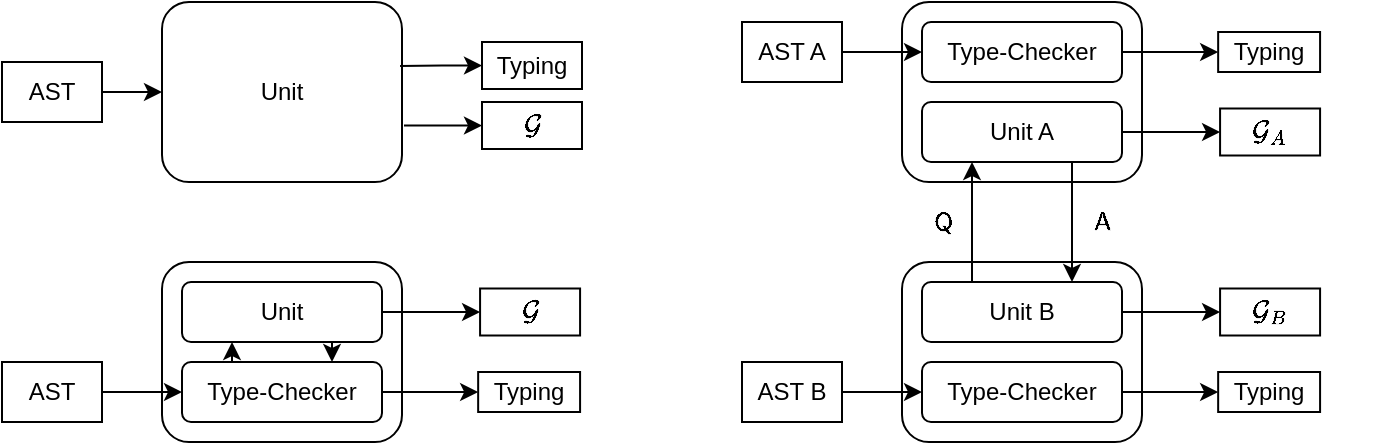 <mxfile version="14.7.7" type="github" pages="2">
  <diagram id="EY51eIQfH2LJ7qfu2MOL" name="Compilation Unit - single">
    <mxGraphModel dx="1106" dy="562" grid="1" gridSize="10" guides="1" tooltips="1" connect="1" arrows="1" fold="1" page="1" pageScale="1" pageWidth="850" pageHeight="1100" math="1" shadow="0">
      <root>
        <mxCell id="0" />
        <mxCell id="1" parent="0" />
        <mxCell id="VPMRoXDBSHZ9vPJw6oeF-1" value="Unit" style="rounded=1;whiteSpace=wrap;html=1;" vertex="1" parent="1">
          <mxGeometry x="180" y="170" width="120" height="90" as="geometry" />
        </mxCell>
        <mxCell id="VPMRoXDBSHZ9vPJw6oeF-7" style="edgeStyle=orthogonalEdgeStyle;rounded=0;orthogonalLoop=1;jettySize=auto;html=1;exitX=1;exitY=0.5;exitDx=0;exitDy=0;" edge="1" parent="1" source="VPMRoXDBSHZ9vPJw6oeF-2" target="VPMRoXDBSHZ9vPJw6oeF-1">
          <mxGeometry relative="1" as="geometry" />
        </mxCell>
        <mxCell id="VPMRoXDBSHZ9vPJw6oeF-2" value="AST" style="rounded=0;whiteSpace=wrap;html=1;" vertex="1" parent="1">
          <mxGeometry x="100" y="200" width="50" height="30" as="geometry" />
        </mxCell>
        <mxCell id="VPMRoXDBSHZ9vPJw6oeF-9" value="" style="rounded=1;whiteSpace=wrap;html=1;" vertex="1" parent="1">
          <mxGeometry x="180" y="300" width="120" height="90" as="geometry" />
        </mxCell>
        <mxCell id="VPMRoXDBSHZ9vPJw6oeF-10" style="edgeStyle=orthogonalEdgeStyle;rounded=0;orthogonalLoop=1;jettySize=auto;html=1;exitX=1;exitY=0.5;exitDx=0;exitDy=0;entryX=0;entryY=0.5;entryDx=0;entryDy=0;" edge="1" parent="1" source="VPMRoXDBSHZ9vPJw6oeF-11" target="VPMRoXDBSHZ9vPJw6oeF-14">
          <mxGeometry relative="1" as="geometry" />
        </mxCell>
        <mxCell id="VPMRoXDBSHZ9vPJw6oeF-11" value="AST" style="rounded=0;whiteSpace=wrap;html=1;" vertex="1" parent="1">
          <mxGeometry x="100" y="350" width="50" height="30" as="geometry" />
        </mxCell>
        <mxCell id="VPMRoXDBSHZ9vPJw6oeF-41" style="edgeStyle=orthogonalEdgeStyle;rounded=0;orthogonalLoop=1;jettySize=auto;html=1;exitX=0.25;exitY=1;exitDx=0;exitDy=0;entryX=0.25;entryY=0;entryDx=0;entryDy=0;startArrow=classic;startFill=1;endArrow=none;endFill=0;" edge="1" parent="1" source="VPMRoXDBSHZ9vPJw6oeF-13" target="VPMRoXDBSHZ9vPJw6oeF-14">
          <mxGeometry relative="1" as="geometry" />
        </mxCell>
        <mxCell id="VPMRoXDBSHZ9vPJw6oeF-13" value="Unit" style="rounded=1;whiteSpace=wrap;html=1;" vertex="1" parent="1">
          <mxGeometry x="190" y="310" width="100" height="30" as="geometry" />
        </mxCell>
        <mxCell id="VPMRoXDBSHZ9vPJw6oeF-42" style="edgeStyle=orthogonalEdgeStyle;rounded=0;orthogonalLoop=1;jettySize=auto;html=1;exitX=0.75;exitY=0;exitDx=0;exitDy=0;entryX=0.75;entryY=1;entryDx=0;entryDy=0;startArrow=classic;startFill=1;endArrow=none;endFill=0;" edge="1" parent="1" source="VPMRoXDBSHZ9vPJw6oeF-14" target="VPMRoXDBSHZ9vPJw6oeF-13">
          <mxGeometry relative="1" as="geometry" />
        </mxCell>
        <mxCell id="VPMRoXDBSHZ9vPJw6oeF-14" value="Type-Checker" style="rounded=1;whiteSpace=wrap;html=1;" vertex="1" parent="1">
          <mxGeometry x="190" y="350" width="100" height="30" as="geometry" />
        </mxCell>
        <mxCell id="VPMRoXDBSHZ9vPJw6oeF-21" style="edgeStyle=orthogonalEdgeStyle;rounded=0;orthogonalLoop=1;jettySize=auto;html=1;exitX=0;exitY=0.5;exitDx=0;exitDy=0;entryX=0.992;entryY=0.356;entryDx=0;entryDy=0;entryPerimeter=0;endArrow=none;endFill=0;startArrow=classic;startFill=1;" edge="1" parent="1" source="VPMRoXDBSHZ9vPJw6oeF-19" target="VPMRoXDBSHZ9vPJw6oeF-1">
          <mxGeometry relative="1" as="geometry" />
        </mxCell>
        <mxCell id="VPMRoXDBSHZ9vPJw6oeF-19" value="Typing" style="rounded=0;whiteSpace=wrap;html=1;align=center;" vertex="1" parent="1">
          <mxGeometry x="340" y="190" width="50" height="23.5" as="geometry" />
        </mxCell>
        <mxCell id="VPMRoXDBSHZ9vPJw6oeF-23" style="edgeStyle=orthogonalEdgeStyle;rounded=0;orthogonalLoop=1;jettySize=auto;html=1;exitX=0;exitY=0.5;exitDx=0;exitDy=0;entryX=1.008;entryY=0.689;entryDx=0;entryDy=0;entryPerimeter=0;startArrow=classic;startFill=1;endArrow=none;endFill=0;" edge="1" parent="1" source="VPMRoXDBSHZ9vPJw6oeF-20" target="VPMRoXDBSHZ9vPJw6oeF-1">
          <mxGeometry relative="1" as="geometry" />
        </mxCell>
        <mxCell id="VPMRoXDBSHZ9vPJw6oeF-20" value="$$\mathcal{G}$$" style="rounded=0;whiteSpace=wrap;html=1;align=center;" vertex="1" parent="1">
          <mxGeometry x="340" y="220" width="50" height="23.5" as="geometry" />
        </mxCell>
        <mxCell id="VPMRoXDBSHZ9vPJw6oeF-26" style="edgeStyle=orthogonalEdgeStyle;rounded=0;orthogonalLoop=1;jettySize=auto;html=1;exitX=1;exitY=0.5;exitDx=0;exitDy=0;entryX=0;entryY=0.5;entryDx=0;entryDy=0;" edge="1" parent="1" target="VPMRoXDBSHZ9vPJw6oeF-27" source="VPMRoXDBSHZ9vPJw6oeF-14">
          <mxGeometry relative="1" as="geometry">
            <mxPoint x="300" y="365" as="sourcePoint" />
          </mxGeometry>
        </mxCell>
        <mxCell id="VPMRoXDBSHZ9vPJw6oeF-27" value="Typing" style="rounded=0;whiteSpace=wrap;html=1;" vertex="1" parent="1">
          <mxGeometry x="338.08" y="355" width="50.96" height="20" as="geometry" />
        </mxCell>
        <mxCell id="VPMRoXDBSHZ9vPJw6oeF-30" style="edgeStyle=orthogonalEdgeStyle;rounded=0;orthogonalLoop=1;jettySize=auto;html=1;exitX=0;exitY=0.5;exitDx=0;exitDy=0;entryX=1;entryY=0.5;entryDx=0;entryDy=0;startArrow=classic;startFill=1;endArrow=none;endFill=0;" edge="1" parent="1" source="VPMRoXDBSHZ9vPJw6oeF-31" target="VPMRoXDBSHZ9vPJw6oeF-13">
          <mxGeometry relative="1" as="geometry">
            <mxPoint x="300.0" y="325.26" as="targetPoint" />
          </mxGeometry>
        </mxCell>
        <mxCell id="VPMRoXDBSHZ9vPJw6oeF-31" value="$$\mathcal{G}$$" style="rounded=0;whiteSpace=wrap;html=1;align=center;" vertex="1" parent="1">
          <mxGeometry x="339.04" y="313.25" width="50" height="23.5" as="geometry" />
        </mxCell>
        <mxCell id="VPMRoXDBSHZ9vPJw6oeF-32" value="" style="rounded=1;whiteSpace=wrap;html=1;" vertex="1" parent="1">
          <mxGeometry x="550" y="300" width="120" height="90" as="geometry" />
        </mxCell>
        <mxCell id="VPMRoXDBSHZ9vPJw6oeF-33" style="edgeStyle=orthogonalEdgeStyle;rounded=0;orthogonalLoop=1;jettySize=auto;html=1;exitX=1;exitY=0.5;exitDx=0;exitDy=0;entryX=0;entryY=0.5;entryDx=0;entryDy=0;" edge="1" parent="1" source="VPMRoXDBSHZ9vPJw6oeF-34" target="VPMRoXDBSHZ9vPJw6oeF-36">
          <mxGeometry relative="1" as="geometry" />
        </mxCell>
        <mxCell id="VPMRoXDBSHZ9vPJw6oeF-34" value="AST B" style="rounded=0;whiteSpace=wrap;html=1;" vertex="1" parent="1">
          <mxGeometry x="470" y="350" width="50" height="30" as="geometry" />
        </mxCell>
        <mxCell id="VPMRoXDBSHZ9vPJw6oeF-35" value="Unit B" style="rounded=1;whiteSpace=wrap;html=1;" vertex="1" parent="1">
          <mxGeometry x="560" y="310" width="100" height="30" as="geometry" />
        </mxCell>
        <mxCell id="VPMRoXDBSHZ9vPJw6oeF-36" value="Type-Checker" style="rounded=1;whiteSpace=wrap;html=1;" vertex="1" parent="1">
          <mxGeometry x="560" y="350" width="100" height="30" as="geometry" />
        </mxCell>
        <mxCell id="VPMRoXDBSHZ9vPJw6oeF-37" style="edgeStyle=orthogonalEdgeStyle;rounded=0;orthogonalLoop=1;jettySize=auto;html=1;exitX=1;exitY=0.5;exitDx=0;exitDy=0;entryX=0;entryY=0.5;entryDx=0;entryDy=0;" edge="1" parent="1" source="VPMRoXDBSHZ9vPJw6oeF-36" target="VPMRoXDBSHZ9vPJw6oeF-38">
          <mxGeometry relative="1" as="geometry">
            <mxPoint x="670" y="365" as="sourcePoint" />
          </mxGeometry>
        </mxCell>
        <mxCell id="VPMRoXDBSHZ9vPJw6oeF-38" value="Typing" style="rounded=0;whiteSpace=wrap;html=1;" vertex="1" parent="1">
          <mxGeometry x="708.08" y="355" width="50.96" height="20" as="geometry" />
        </mxCell>
        <mxCell id="VPMRoXDBSHZ9vPJw6oeF-39" style="edgeStyle=orthogonalEdgeStyle;rounded=0;orthogonalLoop=1;jettySize=auto;html=1;exitX=0;exitY=0.5;exitDx=0;exitDy=0;entryX=1;entryY=0.5;entryDx=0;entryDy=0;startArrow=classic;startFill=1;endArrow=none;endFill=0;" edge="1" parent="1" source="VPMRoXDBSHZ9vPJw6oeF-40" target="VPMRoXDBSHZ9vPJw6oeF-35">
          <mxGeometry relative="1" as="geometry">
            <mxPoint x="670" y="325.26" as="targetPoint" />
          </mxGeometry>
        </mxCell>
        <mxCell id="VPMRoXDBSHZ9vPJw6oeF-40" value="$$\mathcal{G}_B$$" style="rounded=0;whiteSpace=wrap;html=1;align=center;" vertex="1" parent="1">
          <mxGeometry x="709.04" y="313.25" width="50" height="23.5" as="geometry" />
        </mxCell>
        <mxCell id="VPMRoXDBSHZ9vPJw6oeF-43" value="" style="rounded=1;whiteSpace=wrap;html=1;" vertex="1" parent="1">
          <mxGeometry x="550" y="170" width="120" height="90" as="geometry" />
        </mxCell>
        <mxCell id="VPMRoXDBSHZ9vPJw6oeF-44" style="edgeStyle=orthogonalEdgeStyle;rounded=0;orthogonalLoop=1;jettySize=auto;html=1;exitX=1;exitY=0.5;exitDx=0;exitDy=0;entryX=0;entryY=0.5;entryDx=0;entryDy=0;" edge="1" parent="1" source="VPMRoXDBSHZ9vPJw6oeF-45" target="VPMRoXDBSHZ9vPJw6oeF-47">
          <mxGeometry relative="1" as="geometry" />
        </mxCell>
        <mxCell id="VPMRoXDBSHZ9vPJw6oeF-45" value="AST A" style="rounded=0;whiteSpace=wrap;html=1;" vertex="1" parent="1">
          <mxGeometry x="470" y="180" width="50" height="30" as="geometry" />
        </mxCell>
        <mxCell id="VPMRoXDBSHZ9vPJw6oeF-54" style="edgeStyle=orthogonalEdgeStyle;rounded=0;orthogonalLoop=1;jettySize=auto;html=1;exitX=0.75;exitY=1;exitDx=0;exitDy=0;entryX=0.75;entryY=0;entryDx=0;entryDy=0;startArrow=none;startFill=0;endArrow=classic;endFill=1;" edge="1" parent="1" source="VPMRoXDBSHZ9vPJw6oeF-46" target="VPMRoXDBSHZ9vPJw6oeF-35">
          <mxGeometry relative="1" as="geometry" />
        </mxCell>
        <mxCell id="VPMRoXDBSHZ9vPJw6oeF-56" value="$$\mathsf{A}$$" style="edgeLabel;html=1;align=center;verticalAlign=middle;resizable=0;points=[];" vertex="1" connectable="0" parent="VPMRoXDBSHZ9vPJw6oeF-54">
          <mxGeometry y="1" relative="1" as="geometry">
            <mxPoint x="14" as="offset" />
          </mxGeometry>
        </mxCell>
        <mxCell id="VPMRoXDBSHZ9vPJw6oeF-46" value="Unit A" style="rounded=1;whiteSpace=wrap;html=1;" vertex="1" parent="1">
          <mxGeometry x="560" y="220" width="100" height="30" as="geometry" />
        </mxCell>
        <mxCell id="VPMRoXDBSHZ9vPJw6oeF-47" value="Type-Checker" style="rounded=1;whiteSpace=wrap;html=1;" vertex="1" parent="1">
          <mxGeometry x="560" y="180" width="100" height="30" as="geometry" />
        </mxCell>
        <mxCell id="VPMRoXDBSHZ9vPJw6oeF-48" style="edgeStyle=orthogonalEdgeStyle;rounded=0;orthogonalLoop=1;jettySize=auto;html=1;exitX=1;exitY=0.5;exitDx=0;exitDy=0;entryX=0;entryY=0.5;entryDx=0;entryDy=0;" edge="1" parent="1" source="VPMRoXDBSHZ9vPJw6oeF-47" target="VPMRoXDBSHZ9vPJw6oeF-49">
          <mxGeometry relative="1" as="geometry">
            <mxPoint x="670" y="195" as="sourcePoint" />
          </mxGeometry>
        </mxCell>
        <mxCell id="VPMRoXDBSHZ9vPJw6oeF-49" value="Typing" style="rounded=0;whiteSpace=wrap;html=1;" vertex="1" parent="1">
          <mxGeometry x="708.08" y="185" width="50.96" height="20" as="geometry" />
        </mxCell>
        <mxCell id="VPMRoXDBSHZ9vPJw6oeF-50" style="edgeStyle=orthogonalEdgeStyle;rounded=0;orthogonalLoop=1;jettySize=auto;html=1;exitX=0;exitY=0.5;exitDx=0;exitDy=0;entryX=1;entryY=0.5;entryDx=0;entryDy=0;startArrow=classic;startFill=1;endArrow=none;endFill=0;" edge="1" parent="1" source="VPMRoXDBSHZ9vPJw6oeF-51" target="VPMRoXDBSHZ9vPJw6oeF-46">
          <mxGeometry relative="1" as="geometry">
            <mxPoint x="670" y="235.26" as="targetPoint" />
          </mxGeometry>
        </mxCell>
        <mxCell id="VPMRoXDBSHZ9vPJw6oeF-51" value="$$\mathcal{G}_A$$" style="rounded=0;whiteSpace=wrap;html=1;align=center;" vertex="1" parent="1">
          <mxGeometry x="709.04" y="223.25" width="50" height="23.5" as="geometry" />
        </mxCell>
        <mxCell id="VPMRoXDBSHZ9vPJw6oeF-53" style="edgeStyle=orthogonalEdgeStyle;rounded=0;orthogonalLoop=1;jettySize=auto;html=1;exitX=0.25;exitY=0;exitDx=0;exitDy=0;entryX=0.25;entryY=1;entryDx=0;entryDy=0;startArrow=none;startFill=0;endArrow=classic;endFill=1;" edge="1" parent="1" source="VPMRoXDBSHZ9vPJw6oeF-35" target="VPMRoXDBSHZ9vPJw6oeF-46">
          <mxGeometry relative="1" as="geometry" />
        </mxCell>
        <mxCell id="VPMRoXDBSHZ9vPJw6oeF-55" value="&lt;div&gt;$$\mathsf{Q}$$&lt;/div&gt;" style="edgeLabel;html=1;align=center;verticalAlign=middle;resizable=0;points=[];" vertex="1" connectable="0" parent="VPMRoXDBSHZ9vPJw6oeF-53">
          <mxGeometry x="-0.1" y="2" relative="1" as="geometry">
            <mxPoint x="-13" y="-3" as="offset" />
          </mxGeometry>
        </mxCell>
      </root>
    </mxGraphModel>
  </diagram>
  <diagram id="f4XJGEC9v8wcCNUh5a0x" name="Incremental">
    <mxGraphModel dx="1106" dy="562" grid="1" gridSize="10" guides="1" tooltips="1" connect="1" arrows="1" fold="1" page="1" pageScale="1" pageWidth="850" pageHeight="1100" math="1" shadow="0">
      <root>
        <mxCell id="274oana9bwALn35w3PeL-0" />
        <mxCell id="274oana9bwALn35w3PeL-1" parent="274oana9bwALn35w3PeL-0" />
        <mxCell id="9Hg6KkWdnuaUKEKRO5Hx-2" value="AST B" style="rounded=0;whiteSpace=wrap;html=1;" vertex="1" parent="274oana9bwALn35w3PeL-1">
          <mxGeometry x="40" y="340" width="50" height="30" as="geometry" />
        </mxCell>
        <mxCell id="9Hg6KkWdnuaUKEKRO5Hx-6" value="Typing" style="rounded=0;whiteSpace=wrap;html=1;" vertex="1" parent="274oana9bwALn35w3PeL-1">
          <mxGeometry x="278.08" y="345" width="61.92" height="20" as="geometry" />
        </mxCell>
        <mxCell id="9Hg6KkWdnuaUKEKRO5Hx-8" value="$$\langle\mathcal{G}_B^n, \vec{Q}_B^n\rangle$$" style="rounded=0;whiteSpace=wrap;html=1;align=center;" vertex="1" parent="274oana9bwALn35w3PeL-1">
          <mxGeometry x="279.04" y="303.25" width="60" height="24" as="geometry" />
        </mxCell>
        <mxCell id="9Hg6KkWdnuaUKEKRO5Hx-9" value="" style="rounded=1;whiteSpace=wrap;html=1;" vertex="1" parent="274oana9bwALn35w3PeL-1">
          <mxGeometry x="120" y="160" width="120" height="90" as="geometry" />
        </mxCell>
        <mxCell id="9Hg6KkWdnuaUKEKRO5Hx-10" style="edgeStyle=orthogonalEdgeStyle;rounded=0;orthogonalLoop=1;jettySize=auto;html=1;exitX=1;exitY=0.5;exitDx=0;exitDy=0;entryX=0;entryY=0.5;entryDx=0;entryDy=0;" edge="1" parent="274oana9bwALn35w3PeL-1" source="9Hg6KkWdnuaUKEKRO5Hx-11" target="9Hg6KkWdnuaUKEKRO5Hx-15">
          <mxGeometry relative="1" as="geometry" />
        </mxCell>
        <mxCell id="9Hg6KkWdnuaUKEKRO5Hx-11" value="AST A" style="rounded=0;whiteSpace=wrap;html=1;" vertex="1" parent="274oana9bwALn35w3PeL-1">
          <mxGeometry x="40" y="170" width="50" height="30" as="geometry" />
        </mxCell>
        <mxCell id="9Hg6KkWdnuaUKEKRO5Hx-14" value="Unit A" style="rounded=1;whiteSpace=wrap;html=1;" vertex="1" parent="274oana9bwALn35w3PeL-1">
          <mxGeometry x="130" y="210" width="100" height="30" as="geometry" />
        </mxCell>
        <mxCell id="9Hg6KkWdnuaUKEKRO5Hx-15" value="Type-Checker" style="rounded=1;whiteSpace=wrap;html=1;" vertex="1" parent="274oana9bwALn35w3PeL-1">
          <mxGeometry x="130" y="170" width="100" height="30" as="geometry" />
        </mxCell>
        <mxCell id="9Hg6KkWdnuaUKEKRO5Hx-16" style="edgeStyle=orthogonalEdgeStyle;rounded=0;orthogonalLoop=1;jettySize=auto;html=1;exitX=1;exitY=0.5;exitDx=0;exitDy=0;entryX=0;entryY=0.5;entryDx=0;entryDy=0;" edge="1" parent="274oana9bwALn35w3PeL-1" source="9Hg6KkWdnuaUKEKRO5Hx-15" target="9Hg6KkWdnuaUKEKRO5Hx-17">
          <mxGeometry relative="1" as="geometry">
            <mxPoint x="240" y="185" as="sourcePoint" />
          </mxGeometry>
        </mxCell>
        <mxCell id="9Hg6KkWdnuaUKEKRO5Hx-17" value="Typing" style="rounded=0;whiteSpace=wrap;html=1;" vertex="1" parent="274oana9bwALn35w3PeL-1">
          <mxGeometry x="278.08" y="175" width="61.92" height="20" as="geometry" />
        </mxCell>
        <mxCell id="9Hg6KkWdnuaUKEKRO5Hx-18" style="edgeStyle=orthogonalEdgeStyle;rounded=0;orthogonalLoop=1;jettySize=auto;html=1;exitX=0;exitY=0.5;exitDx=0;exitDy=0;entryX=1;entryY=0.5;entryDx=0;entryDy=0;startArrow=classic;startFill=1;endArrow=none;endFill=0;" edge="1" parent="274oana9bwALn35w3PeL-1" source="9Hg6KkWdnuaUKEKRO5Hx-19" target="9Hg6KkWdnuaUKEKRO5Hx-14">
          <mxGeometry relative="1" as="geometry">
            <mxPoint x="240" y="225.26" as="targetPoint" />
          </mxGeometry>
        </mxCell>
        <mxCell id="9Hg6KkWdnuaUKEKRO5Hx-19" value="$$\langle\mathcal{G}_A^n, \vec{Q}^n_A\rangle$$" style="rounded=0;whiteSpace=wrap;html=1;align=center;" vertex="1" parent="274oana9bwALn35w3PeL-1">
          <mxGeometry x="279.04" y="213.25" width="60" height="24" as="geometry" />
        </mxCell>
        <mxCell id="9Hg6KkWdnuaUKEKRO5Hx-0" value="" style="rounded=1;whiteSpace=wrap;html=1;" vertex="1" parent="274oana9bwALn35w3PeL-1">
          <mxGeometry x="120" y="290" width="120" height="90" as="geometry" />
        </mxCell>
        <mxCell id="9Hg6KkWdnuaUKEKRO5Hx-3" value="Unit B" style="rounded=1;whiteSpace=wrap;html=1;" vertex="1" parent="274oana9bwALn35w3PeL-1">
          <mxGeometry x="130" y="300" width="100" height="30" as="geometry" />
        </mxCell>
        <mxCell id="9Hg6KkWdnuaUKEKRO5Hx-4" value="Type-Checker" style="rounded=1;whiteSpace=wrap;html=1;" vertex="1" parent="274oana9bwALn35w3PeL-1">
          <mxGeometry x="130" y="340" width="100" height="30" as="geometry" />
        </mxCell>
        <mxCell id="9Hg6KkWdnuaUKEKRO5Hx-24" style="edgeStyle=orthogonalEdgeStyle;rounded=0;orthogonalLoop=1;jettySize=auto;html=1;exitX=1;exitY=0.5;exitDx=0;exitDy=0;entryX=0;entryY=0.5;entryDx=0;entryDy=0;startArrow=none;startFill=0;endArrow=classic;endFill=1;" edge="1" parent="274oana9bwALn35w3PeL-1" source="9Hg6KkWdnuaUKEKRO5Hx-23" target="9Hg6KkWdnuaUKEKRO5Hx-3">
          <mxGeometry relative="1" as="geometry" />
        </mxCell>
        <mxCell id="9Hg6KkWdnuaUKEKRO5Hx-23" value="$$\langle\mathcal{G}_B^{n-1}, \vec{Q}_B^{n-1}\rangle$$" style="rounded=0;whiteSpace=wrap;html=1;align=center;" vertex="1" parent="274oana9bwALn35w3PeL-1">
          <mxGeometry x="20" y="298.25" width="90" height="32" as="geometry" />
        </mxCell>
        <mxCell id="9Hg6KkWdnuaUKEKRO5Hx-1" style="edgeStyle=orthogonalEdgeStyle;rounded=0;orthogonalLoop=1;jettySize=auto;html=1;exitX=1;exitY=0.5;exitDx=0;exitDy=0;entryX=0;entryY=0.5;entryDx=0;entryDy=0;" edge="1" parent="274oana9bwALn35w3PeL-1" source="9Hg6KkWdnuaUKEKRO5Hx-2" target="9Hg6KkWdnuaUKEKRO5Hx-4">
          <mxGeometry relative="1" as="geometry" />
        </mxCell>
        <mxCell id="9Hg6KkWdnuaUKEKRO5Hx-5" style="edgeStyle=orthogonalEdgeStyle;rounded=0;orthogonalLoop=1;jettySize=auto;html=1;exitX=1;exitY=0.5;exitDx=0;exitDy=0;entryX=0;entryY=0.5;entryDx=0;entryDy=0;" edge="1" parent="274oana9bwALn35w3PeL-1" source="9Hg6KkWdnuaUKEKRO5Hx-4" target="9Hg6KkWdnuaUKEKRO5Hx-6">
          <mxGeometry relative="1" as="geometry">
            <mxPoint x="240" y="355" as="sourcePoint" />
          </mxGeometry>
        </mxCell>
        <mxCell id="9Hg6KkWdnuaUKEKRO5Hx-7" style="edgeStyle=orthogonalEdgeStyle;rounded=0;orthogonalLoop=1;jettySize=auto;html=1;exitX=0;exitY=0.5;exitDx=0;exitDy=0;entryX=1;entryY=0.5;entryDx=0;entryDy=0;startArrow=classic;startFill=1;endArrow=none;endFill=0;" edge="1" parent="274oana9bwALn35w3PeL-1" source="9Hg6KkWdnuaUKEKRO5Hx-8" target="9Hg6KkWdnuaUKEKRO5Hx-3">
          <mxGeometry relative="1" as="geometry">
            <mxPoint x="240" y="315.26" as="targetPoint" />
          </mxGeometry>
        </mxCell>
        <mxCell id="9Hg6KkWdnuaUKEKRO5Hx-12" style="edgeStyle=orthogonalEdgeStyle;rounded=0;orthogonalLoop=1;jettySize=auto;html=1;exitX=0.75;exitY=1;exitDx=0;exitDy=0;entryX=0.75;entryY=0;entryDx=0;entryDy=0;startArrow=none;startFill=0;endArrow=classic;endFill=1;" edge="1" parent="274oana9bwALn35w3PeL-1" source="9Hg6KkWdnuaUKEKRO5Hx-14" target="9Hg6KkWdnuaUKEKRO5Hx-3">
          <mxGeometry relative="1" as="geometry" />
        </mxCell>
        <mxCell id="9Hg6KkWdnuaUKEKRO5Hx-13" value="$$\mathsf{A}$$" style="edgeLabel;html=1;align=center;verticalAlign=middle;resizable=0;points=[];" vertex="1" connectable="0" parent="9Hg6KkWdnuaUKEKRO5Hx-12">
          <mxGeometry y="1" relative="1" as="geometry">
            <mxPoint x="14" as="offset" />
          </mxGeometry>
        </mxCell>
        <mxCell id="9Hg6KkWdnuaUKEKRO5Hx-20" style="edgeStyle=orthogonalEdgeStyle;rounded=0;orthogonalLoop=1;jettySize=auto;html=1;exitX=0.25;exitY=0;exitDx=0;exitDy=0;entryX=0.25;entryY=1;entryDx=0;entryDy=0;startArrow=none;startFill=0;endArrow=classic;endFill=1;" edge="1" parent="274oana9bwALn35w3PeL-1" source="9Hg6KkWdnuaUKEKRO5Hx-3" target="9Hg6KkWdnuaUKEKRO5Hx-14">
          <mxGeometry relative="1" as="geometry" />
        </mxCell>
        <mxCell id="9Hg6KkWdnuaUKEKRO5Hx-25" value="&lt;div&gt;$$C(\mathsf{Q})$$&lt;/div&gt;" style="text;html=1;strokeColor=none;fillColor=none;align=center;verticalAlign=middle;whiteSpace=wrap;rounded=0;" vertex="1" parent="274oana9bwALn35w3PeL-1">
          <mxGeometry x="110" y="260" width="40" height="20" as="geometry" />
        </mxCell>
        <mxCell id="9Hg6KkWdnuaUKEKRO5Hx-27" style="edgeStyle=orthogonalEdgeStyle;rounded=0;orthogonalLoop=1;jettySize=auto;html=1;exitX=1;exitY=0.5;exitDx=0;exitDy=0;startArrow=none;startFill=0;endArrow=classic;endFill=1;" edge="1" parent="274oana9bwALn35w3PeL-1" source="9Hg6KkWdnuaUKEKRO5Hx-26" target="9Hg6KkWdnuaUKEKRO5Hx-14">
          <mxGeometry relative="1" as="geometry" />
        </mxCell>
        <mxCell id="9Hg6KkWdnuaUKEKRO5Hx-26" value="$$\langle\mathcal{G}_A^{n-1}, \vec{Q}_A^{n-1}\rangle$$" style="rounded=0;whiteSpace=wrap;html=1;align=center;" vertex="1" parent="274oana9bwALn35w3PeL-1">
          <mxGeometry x="20" y="208.25" width="90" height="32" as="geometry" />
        </mxCell>
      </root>
    </mxGraphModel>
  </diagram>
</mxfile>
